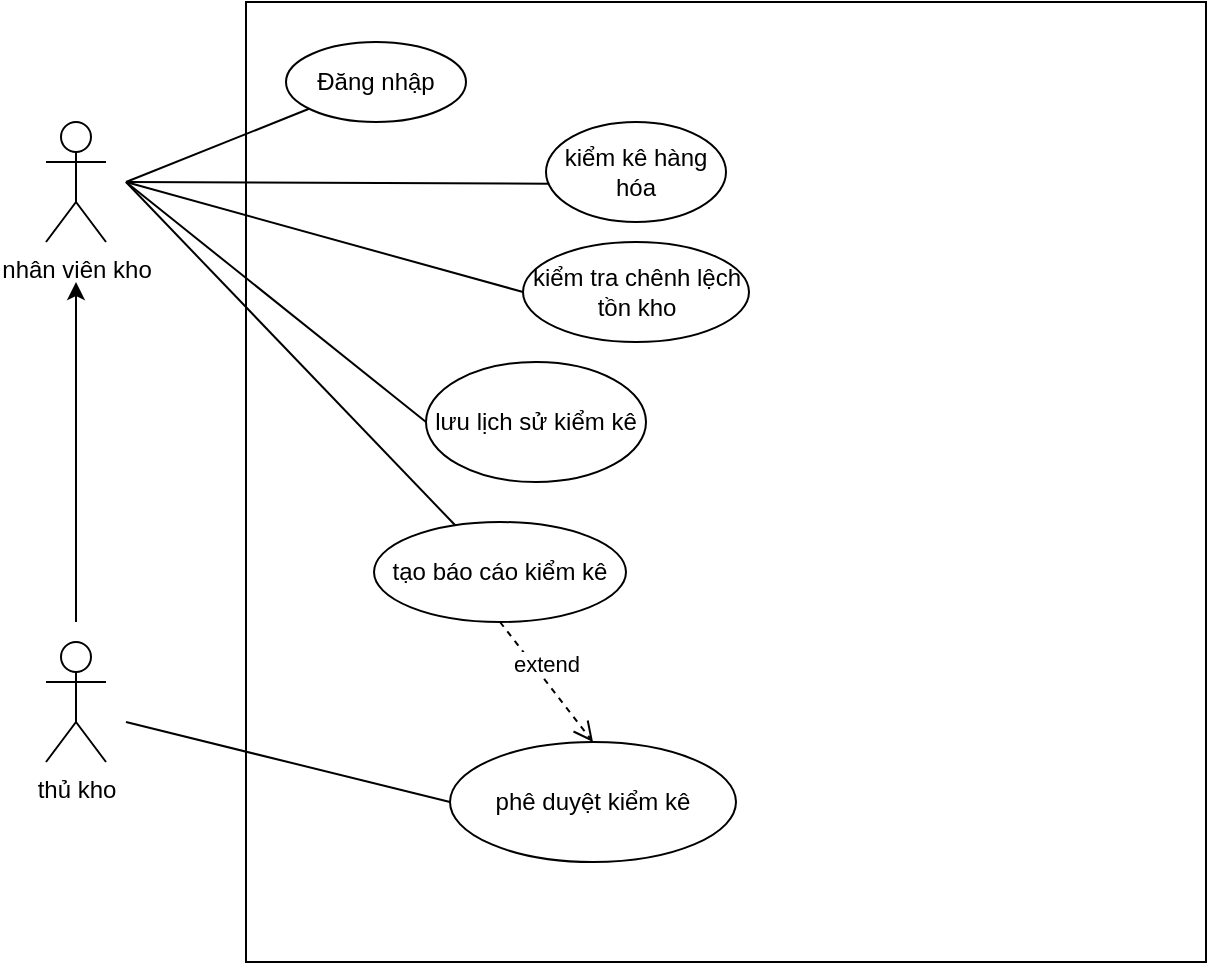 <mxfile version="26.2.13">
  <diagram name="Page-1" id="JBTPBPoPVVxOOZVt1YFW">
    <mxGraphModel dx="1374" dy="787" grid="1" gridSize="10" guides="1" tooltips="1" connect="1" arrows="1" fold="1" page="1" pageScale="1" pageWidth="827" pageHeight="1169" math="0" shadow="0">
      <root>
        <mxCell id="0" />
        <mxCell id="1" parent="0" />
        <mxCell id="s0ppZo89ViCiGyKh19Ip-1" value="" style="whiteSpace=wrap;html=1;aspect=fixed;" vertex="1" parent="1">
          <mxGeometry x="240" y="240" width="480" height="480" as="geometry" />
        </mxCell>
        <mxCell id="s0ppZo89ViCiGyKh19Ip-2" value="nhân viên kho" style="shape=umlActor;verticalLabelPosition=bottom;verticalAlign=top;html=1;outlineConnect=0;" vertex="1" parent="1">
          <mxGeometry x="140" y="300" width="30" height="60" as="geometry" />
        </mxCell>
        <mxCell id="s0ppZo89ViCiGyKh19Ip-3" value="thủ kho" style="shape=umlActor;verticalLabelPosition=bottom;verticalAlign=top;html=1;outlineConnect=0;" vertex="1" parent="1">
          <mxGeometry x="140" y="560" width="30" height="60" as="geometry" />
        </mxCell>
        <mxCell id="s0ppZo89ViCiGyKh19Ip-10" value="" style="endArrow=classic;html=1;rounded=0;" edge="1" parent="1">
          <mxGeometry width="50" height="50" relative="1" as="geometry">
            <mxPoint x="155" y="550" as="sourcePoint" />
            <mxPoint x="155" y="380" as="targetPoint" />
          </mxGeometry>
        </mxCell>
        <mxCell id="s0ppZo89ViCiGyKh19Ip-11" value="" style="endArrow=none;html=1;rounded=0;" edge="1" parent="1" target="s0ppZo89ViCiGyKh19Ip-12">
          <mxGeometry width="50" height="50" relative="1" as="geometry">
            <mxPoint x="180" y="330" as="sourcePoint" />
            <mxPoint x="300" y="330" as="targetPoint" />
          </mxGeometry>
        </mxCell>
        <mxCell id="s0ppZo89ViCiGyKh19Ip-12" value="Đăng nhập" style="ellipse;whiteSpace=wrap;html=1;" vertex="1" parent="1">
          <mxGeometry x="260" y="260" width="90" height="40" as="geometry" />
        </mxCell>
        <mxCell id="s0ppZo89ViCiGyKh19Ip-13" value="kiểm kê hàng hóa" style="ellipse;whiteSpace=wrap;html=1;" vertex="1" parent="1">
          <mxGeometry x="390" y="300" width="90" height="50" as="geometry" />
        </mxCell>
        <mxCell id="s0ppZo89ViCiGyKh19Ip-14" value="" style="endArrow=none;html=1;rounded=0;entryX=0.018;entryY=0.617;entryDx=0;entryDy=0;entryPerimeter=0;" edge="1" parent="1" target="s0ppZo89ViCiGyKh19Ip-13">
          <mxGeometry width="50" height="50" relative="1" as="geometry">
            <mxPoint x="180" y="330" as="sourcePoint" />
            <mxPoint x="290" y="230" as="targetPoint" />
          </mxGeometry>
        </mxCell>
        <mxCell id="s0ppZo89ViCiGyKh19Ip-15" value="kiểm tra chênh lệch tồn kho" style="ellipse;whiteSpace=wrap;html=1;" vertex="1" parent="1">
          <mxGeometry x="378.5" y="360" width="113" height="50" as="geometry" />
        </mxCell>
        <mxCell id="s0ppZo89ViCiGyKh19Ip-16" value="" style="endArrow=none;html=1;rounded=0;entryX=0;entryY=0.5;entryDx=0;entryDy=0;" edge="1" parent="1" target="s0ppZo89ViCiGyKh19Ip-15">
          <mxGeometry width="50" height="50" relative="1" as="geometry">
            <mxPoint x="180" y="330" as="sourcePoint" />
            <mxPoint x="290" y="230" as="targetPoint" />
          </mxGeometry>
        </mxCell>
        <mxCell id="s0ppZo89ViCiGyKh19Ip-17" value="" style="endArrow=none;html=1;rounded=0;entryX=0;entryY=0.5;entryDx=0;entryDy=0;" edge="1" parent="1" target="s0ppZo89ViCiGyKh19Ip-18">
          <mxGeometry width="50" height="50" relative="1" as="geometry">
            <mxPoint x="180" y="330" as="sourcePoint" />
            <mxPoint x="310" y="470" as="targetPoint" />
          </mxGeometry>
        </mxCell>
        <mxCell id="s0ppZo89ViCiGyKh19Ip-18" value="lưu lịch sử kiểm kê" style="ellipse;whiteSpace=wrap;html=1;" vertex="1" parent="1">
          <mxGeometry x="330" y="420" width="110" height="60" as="geometry" />
        </mxCell>
        <mxCell id="s0ppZo89ViCiGyKh19Ip-19" value="" style="endArrow=none;html=1;rounded=0;" edge="1" parent="1" target="s0ppZo89ViCiGyKh19Ip-20">
          <mxGeometry width="50" height="50" relative="1" as="geometry">
            <mxPoint x="180" y="330" as="sourcePoint" />
            <mxPoint x="290" y="530" as="targetPoint" />
          </mxGeometry>
        </mxCell>
        <mxCell id="s0ppZo89ViCiGyKh19Ip-20" value="tạo báo cáo kiểm kê" style="ellipse;whiteSpace=wrap;html=1;" vertex="1" parent="1">
          <mxGeometry x="304" y="500" width="126" height="50" as="geometry" />
        </mxCell>
        <mxCell id="s0ppZo89ViCiGyKh19Ip-21" value="" style="endArrow=none;html=1;rounded=0;entryX=0;entryY=0.5;entryDx=0;entryDy=0;" edge="1" parent="1" target="s0ppZo89ViCiGyKh19Ip-22">
          <mxGeometry width="50" height="50" relative="1" as="geometry">
            <mxPoint x="180" y="600" as="sourcePoint" />
            <mxPoint x="290" y="530" as="targetPoint" />
          </mxGeometry>
        </mxCell>
        <mxCell id="s0ppZo89ViCiGyKh19Ip-22" value="phê duyệt kiểm kê" style="ellipse;whiteSpace=wrap;html=1;" vertex="1" parent="1">
          <mxGeometry x="342" y="610" width="143" height="60" as="geometry" />
        </mxCell>
        <mxCell id="s0ppZo89ViCiGyKh19Ip-24" value="extend" style="html=1;verticalAlign=bottom;endArrow=open;dashed=1;endSize=8;curved=0;rounded=0;exitX=0.5;exitY=1;exitDx=0;exitDy=0;entryX=0.5;entryY=0;entryDx=0;entryDy=0;" edge="1" parent="1" source="s0ppZo89ViCiGyKh19Ip-20" target="s0ppZo89ViCiGyKh19Ip-22">
          <mxGeometry relative="1" as="geometry">
            <mxPoint x="310" y="560" as="sourcePoint" />
            <mxPoint x="230" y="560" as="targetPoint" />
          </mxGeometry>
        </mxCell>
      </root>
    </mxGraphModel>
  </diagram>
</mxfile>
